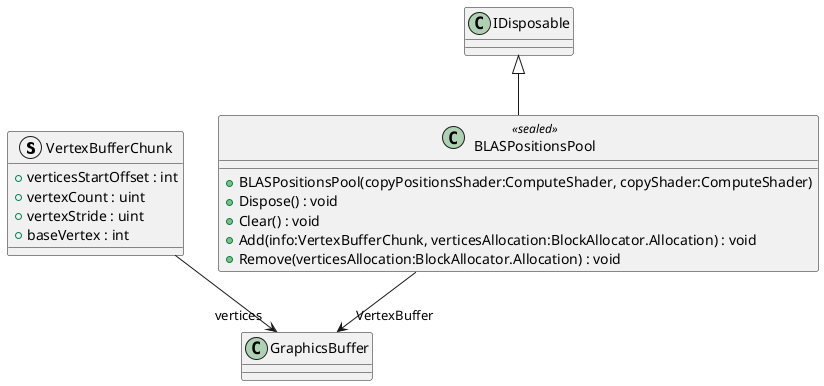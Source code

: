@startuml
struct VertexBufferChunk {
    + verticesStartOffset : int
    + vertexCount : uint
    + vertexStride : uint
    + baseVertex : int
}
class BLASPositionsPool <<sealed>> {
    + BLASPositionsPool(copyPositionsShader:ComputeShader, copyShader:ComputeShader)
    + Dispose() : void
    + Clear() : void
    + Add(info:VertexBufferChunk, verticesAllocation:BlockAllocator.Allocation) : void
    + Remove(verticesAllocation:BlockAllocator.Allocation) : void
}
VertexBufferChunk --> "vertices" GraphicsBuffer
IDisposable <|-- BLASPositionsPool
BLASPositionsPool --> "VertexBuffer" GraphicsBuffer
@enduml
